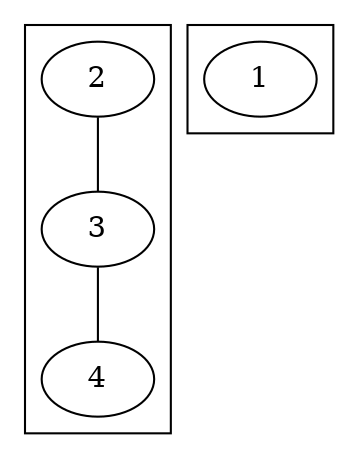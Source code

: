 graph G
{
    2 -- 3
    3 -- 4
    subgraph  cluster_1
    {
        shape="ellipse"
        1
    }
    subgraph  cluster_2
    {
        shape="ellipse"
        2
        3
        4
    }
}
